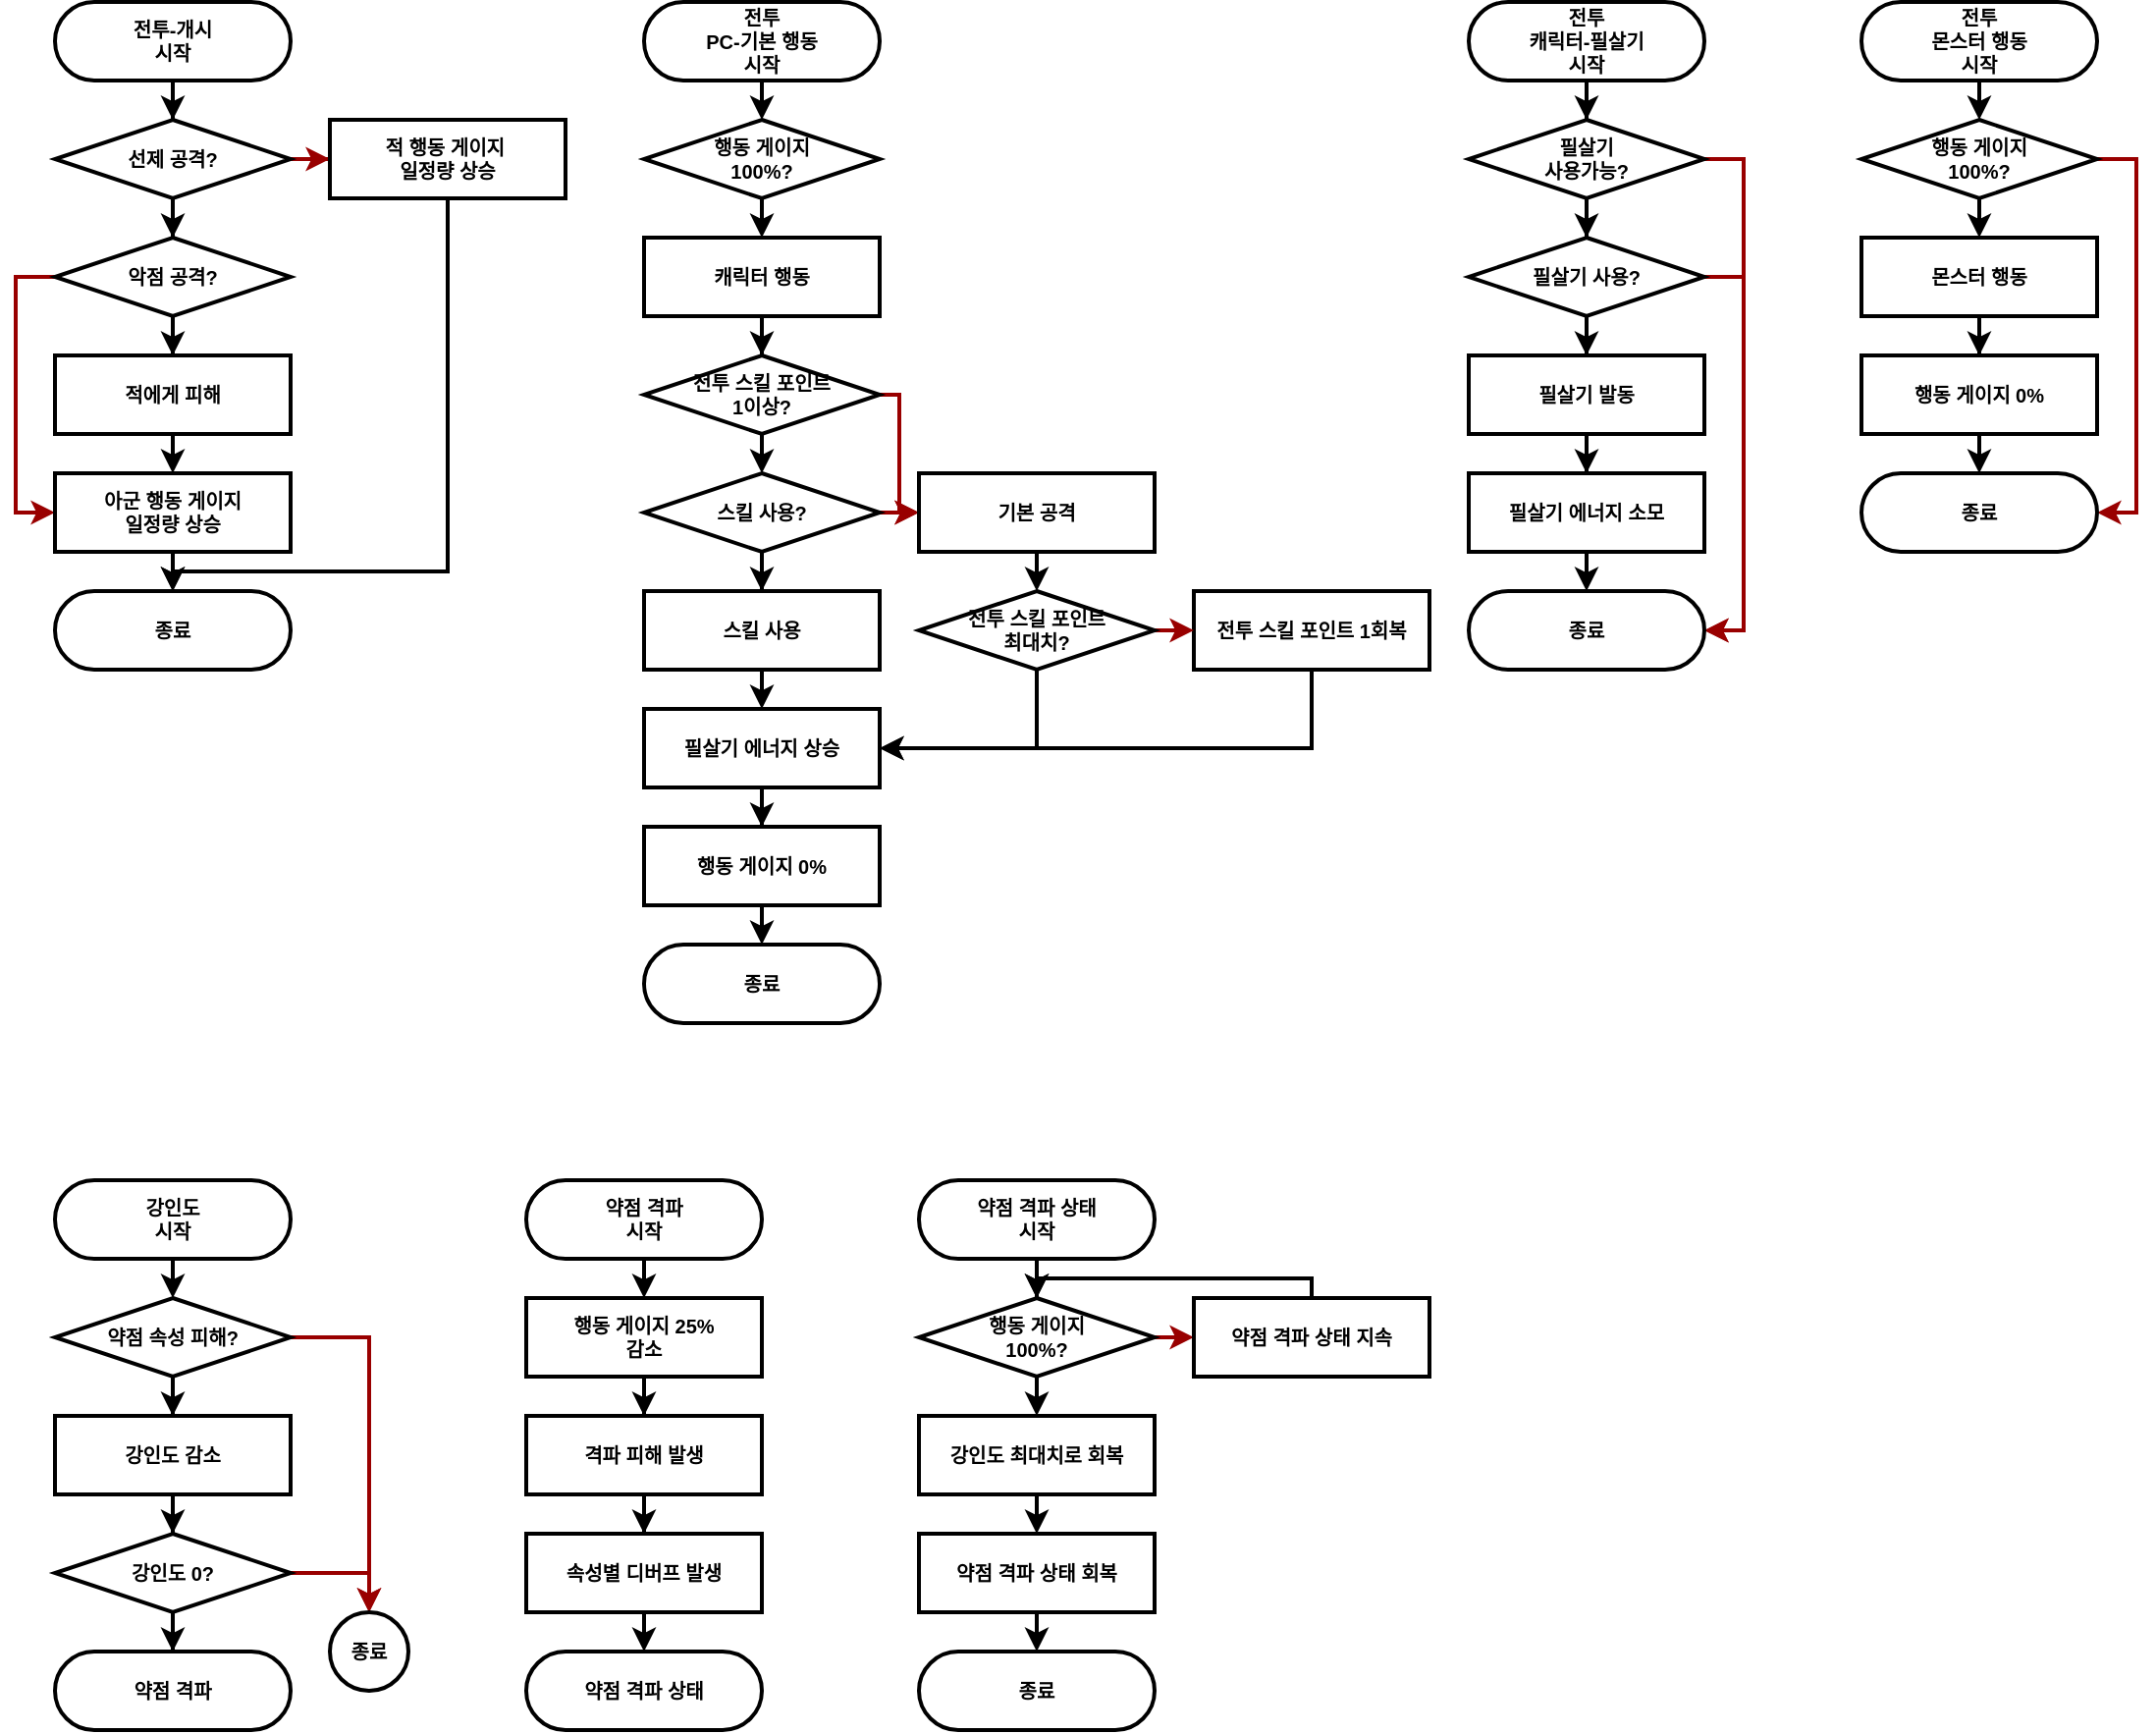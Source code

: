 <mxfile version="24.2.5" type="device">
  <diagram name="페이지-1" id="MwEd6E1gdcDkhidKaNLA">
    <mxGraphModel dx="1434" dy="1941" grid="1" gridSize="10" guides="1" tooltips="1" connect="1" arrows="1" fold="1" page="1" pageScale="1" pageWidth="827" pageHeight="1169" math="0" shadow="0">
      <root>
        <mxCell id="0" />
        <mxCell id="1" parent="0" />
        <mxCell id="18gImQfeWQ34hZyEtN6l-5" style="edgeStyle=orthogonalEdgeStyle;rounded=0;orthogonalLoop=1;jettySize=auto;html=1;exitX=0.5;exitY=1;exitDx=0;exitDy=0;strokeWidth=2;fontSize=10;fontStyle=1" edge="1" parent="1" source="18gImQfeWQ34hZyEtN6l-1" target="18gImQfeWQ34hZyEtN6l-2">
          <mxGeometry relative="1" as="geometry" />
        </mxCell>
        <mxCell id="18gImQfeWQ34hZyEtN6l-1" value="전투-개시&lt;div style=&quot;font-size: 10px;&quot;&gt;&lt;span style=&quot;background-color: initial; font-size: 10px;&quot;&gt;시작&lt;/span&gt;&lt;/div&gt;" style="rounded=1;whiteSpace=wrap;html=1;arcSize=50;strokeWidth=2;fontSize=10;fontStyle=1" vertex="1" parent="1">
          <mxGeometry x="40" width="120" height="40" as="geometry" />
        </mxCell>
        <mxCell id="18gImQfeWQ34hZyEtN6l-6" style="edgeStyle=orthogonalEdgeStyle;rounded=0;orthogonalLoop=1;jettySize=auto;html=1;exitX=0.5;exitY=1;exitDx=0;exitDy=0;strokeWidth=2;fontSize=10;fontStyle=1" edge="1" parent="1" source="18gImQfeWQ34hZyEtN6l-2" target="18gImQfeWQ34hZyEtN6l-3">
          <mxGeometry relative="1" as="geometry" />
        </mxCell>
        <mxCell id="18gImQfeWQ34hZyEtN6l-7" style="edgeStyle=orthogonalEdgeStyle;rounded=0;orthogonalLoop=1;jettySize=auto;html=1;exitX=1;exitY=0.5;exitDx=0;exitDy=0;strokeColor=#990000;strokeWidth=2;fontSize=10;fontStyle=1" edge="1" parent="1" source="18gImQfeWQ34hZyEtN6l-2" target="18gImQfeWQ34hZyEtN6l-4">
          <mxGeometry relative="1" as="geometry" />
        </mxCell>
        <mxCell id="18gImQfeWQ34hZyEtN6l-2" value="선제 공격?" style="rhombus;whiteSpace=wrap;html=1;strokeWidth=2;fontSize=10;fontStyle=1" vertex="1" parent="1">
          <mxGeometry x="40" y="60" width="120" height="40" as="geometry" />
        </mxCell>
        <mxCell id="18gImQfeWQ34hZyEtN6l-9" style="edgeStyle=orthogonalEdgeStyle;rounded=0;orthogonalLoop=1;jettySize=auto;html=1;exitX=0.5;exitY=1;exitDx=0;exitDy=0;strokeWidth=2;fontSize=10;fontStyle=1" edge="1" parent="1" source="18gImQfeWQ34hZyEtN6l-3" target="18gImQfeWQ34hZyEtN6l-8">
          <mxGeometry relative="1" as="geometry" />
        </mxCell>
        <mxCell id="18gImQfeWQ34hZyEtN6l-12" style="edgeStyle=orthogonalEdgeStyle;rounded=0;orthogonalLoop=1;jettySize=auto;html=1;exitX=0;exitY=0.5;exitDx=0;exitDy=0;entryX=0;entryY=0.5;entryDx=0;entryDy=0;strokeColor=#990000;strokeWidth=2;fontSize=10;fontStyle=1" edge="1" parent="1" source="18gImQfeWQ34hZyEtN6l-3" target="18gImQfeWQ34hZyEtN6l-10">
          <mxGeometry relative="1" as="geometry" />
        </mxCell>
        <mxCell id="18gImQfeWQ34hZyEtN6l-3" value="악점 공격?" style="rhombus;whiteSpace=wrap;html=1;strokeWidth=2;fontSize=10;fontStyle=1" vertex="1" parent="1">
          <mxGeometry x="40" y="120" width="120" height="40" as="geometry" />
        </mxCell>
        <mxCell id="18gImQfeWQ34hZyEtN6l-14" style="edgeStyle=orthogonalEdgeStyle;rounded=0;orthogonalLoop=1;jettySize=auto;html=1;exitX=0.5;exitY=1;exitDx=0;exitDy=0;entryX=0.5;entryY=0;entryDx=0;entryDy=0;strokeWidth=2;fontSize=10;fontStyle=1" edge="1" parent="1" source="18gImQfeWQ34hZyEtN6l-4" target="18gImQfeWQ34hZyEtN6l-13">
          <mxGeometry relative="1" as="geometry">
            <Array as="points">
              <mxPoint x="240" y="290" />
              <mxPoint x="100" y="290" />
            </Array>
          </mxGeometry>
        </mxCell>
        <mxCell id="18gImQfeWQ34hZyEtN6l-4" value="적 행동 게이지&amp;nbsp;&lt;div style=&quot;font-size: 10px;&quot;&gt;일정량 상승&lt;/div&gt;" style="rounded=1;whiteSpace=wrap;html=1;arcSize=0;strokeWidth=2;fontSize=10;fontStyle=1" vertex="1" parent="1">
          <mxGeometry x="180" y="60" width="120" height="40" as="geometry" />
        </mxCell>
        <mxCell id="18gImQfeWQ34hZyEtN6l-11" style="edgeStyle=orthogonalEdgeStyle;rounded=0;orthogonalLoop=1;jettySize=auto;html=1;exitX=0.5;exitY=1;exitDx=0;exitDy=0;entryX=0.5;entryY=0;entryDx=0;entryDy=0;strokeWidth=2;fontSize=10;fontStyle=1" edge="1" parent="1" source="18gImQfeWQ34hZyEtN6l-8" target="18gImQfeWQ34hZyEtN6l-10">
          <mxGeometry relative="1" as="geometry" />
        </mxCell>
        <mxCell id="18gImQfeWQ34hZyEtN6l-8" value="적에게 피해" style="rounded=1;whiteSpace=wrap;html=1;arcSize=0;strokeWidth=2;fontSize=10;fontStyle=1" vertex="1" parent="1">
          <mxGeometry x="40" y="180" width="120" height="40" as="geometry" />
        </mxCell>
        <mxCell id="18gImQfeWQ34hZyEtN6l-15" style="edgeStyle=orthogonalEdgeStyle;rounded=0;orthogonalLoop=1;jettySize=auto;html=1;exitX=0.5;exitY=1;exitDx=0;exitDy=0;entryX=0.5;entryY=0;entryDx=0;entryDy=0;strokeWidth=2;fontSize=10;fontStyle=1" edge="1" parent="1" source="18gImQfeWQ34hZyEtN6l-10" target="18gImQfeWQ34hZyEtN6l-13">
          <mxGeometry relative="1" as="geometry" />
        </mxCell>
        <mxCell id="18gImQfeWQ34hZyEtN6l-10" value="아군 행동 게이지&lt;div style=&quot;font-size: 10px;&quot;&gt;일정량 상승&lt;/div&gt;" style="rounded=1;whiteSpace=wrap;html=1;arcSize=0;strokeWidth=2;fontSize=10;fontStyle=1" vertex="1" parent="1">
          <mxGeometry x="40" y="240" width="120" height="40" as="geometry" />
        </mxCell>
        <mxCell id="18gImQfeWQ34hZyEtN6l-13" value="&lt;span style=&quot;background-color: initial; font-size: 10px;&quot;&gt;종료&lt;/span&gt;" style="rounded=1;whiteSpace=wrap;html=1;arcSize=50;strokeWidth=2;fontSize=10;fontStyle=1" vertex="1" parent="1">
          <mxGeometry x="40" y="300" width="120" height="40" as="geometry" />
        </mxCell>
        <mxCell id="18gImQfeWQ34hZyEtN6l-22" style="edgeStyle=orthogonalEdgeStyle;rounded=0;orthogonalLoop=1;jettySize=auto;html=1;exitX=0.5;exitY=1;exitDx=0;exitDy=0;entryX=0.5;entryY=0;entryDx=0;entryDy=0;strokeWidth=2;fontSize=10;fontStyle=1" edge="1" parent="1" source="18gImQfeWQ34hZyEtN6l-16" target="18gImQfeWQ34hZyEtN6l-17">
          <mxGeometry relative="1" as="geometry" />
        </mxCell>
        <mxCell id="18gImQfeWQ34hZyEtN6l-16" value="전투&lt;div style=&quot;font-size: 10px;&quot;&gt;PC-기본 행동&lt;div style=&quot;font-size: 10px;&quot;&gt;시작&lt;/div&gt;&lt;/div&gt;" style="rounded=1;whiteSpace=wrap;html=1;arcSize=50;strokeWidth=2;fontSize=10;fontStyle=1" vertex="1" parent="1">
          <mxGeometry x="340" width="120" height="40" as="geometry" />
        </mxCell>
        <mxCell id="18gImQfeWQ34hZyEtN6l-21" style="edgeStyle=orthogonalEdgeStyle;rounded=0;orthogonalLoop=1;jettySize=auto;html=1;exitX=0.5;exitY=1;exitDx=0;exitDy=0;entryX=0.5;entryY=0;entryDx=0;entryDy=0;strokeWidth=2;fontSize=10;fontStyle=1" edge="1" parent="1" source="18gImQfeWQ34hZyEtN6l-17" target="18gImQfeWQ34hZyEtN6l-19">
          <mxGeometry relative="1" as="geometry" />
        </mxCell>
        <mxCell id="18gImQfeWQ34hZyEtN6l-17" value="행동 게이지&lt;div style=&quot;font-size: 10px;&quot;&gt;100%?&lt;/div&gt;" style="rhombus;whiteSpace=wrap;html=1;strokeWidth=2;fontSize=10;fontStyle=1" vertex="1" parent="1">
          <mxGeometry x="340" y="60" width="120" height="40" as="geometry" />
        </mxCell>
        <mxCell id="18gImQfeWQ34hZyEtN6l-29" style="edgeStyle=orthogonalEdgeStyle;rounded=0;orthogonalLoop=1;jettySize=auto;html=1;exitX=0.5;exitY=1;exitDx=0;exitDy=0;strokeWidth=2;fontSize=10;fontStyle=1" edge="1" parent="1" source="18gImQfeWQ34hZyEtN6l-19" target="18gImQfeWQ34hZyEtN6l-27">
          <mxGeometry relative="1" as="geometry" />
        </mxCell>
        <mxCell id="18gImQfeWQ34hZyEtN6l-19" value="캐릭터 행동" style="rounded=1;whiteSpace=wrap;html=1;arcSize=0;strokeWidth=2;fontSize=10;fontStyle=1" vertex="1" parent="1">
          <mxGeometry x="340" y="120" width="120" height="40" as="geometry" />
        </mxCell>
        <mxCell id="18gImQfeWQ34hZyEtN6l-47" style="edgeStyle=orthogonalEdgeStyle;rounded=0;orthogonalLoop=1;jettySize=auto;html=1;exitX=0.5;exitY=1;exitDx=0;exitDy=0;strokeWidth=2;fontSize=10;fontStyle=1" edge="1" parent="1" source="18gImQfeWQ34hZyEtN6l-25" target="18gImQfeWQ34hZyEtN6l-45">
          <mxGeometry relative="1" as="geometry" />
        </mxCell>
        <mxCell id="18gImQfeWQ34hZyEtN6l-53" style="edgeStyle=orthogonalEdgeStyle;rounded=0;orthogonalLoop=1;jettySize=auto;html=1;exitX=1;exitY=0.5;exitDx=0;exitDy=0;entryX=1;entryY=0.5;entryDx=0;entryDy=0;strokeColor=#990000;strokeWidth=2;fontSize=10;fontStyle=1" edge="1" parent="1" source="18gImQfeWQ34hZyEtN6l-25" target="18gImQfeWQ34hZyEtN6l-52">
          <mxGeometry relative="1" as="geometry" />
        </mxCell>
        <mxCell id="18gImQfeWQ34hZyEtN6l-25" value="필살기&lt;div style=&quot;font-size: 10px;&quot;&gt;사용가능?&lt;/div&gt;" style="rhombus;whiteSpace=wrap;html=1;strokeWidth=2;fontSize=10;fontStyle=1" vertex="1" parent="1">
          <mxGeometry x="760" y="60" width="120" height="40" as="geometry" />
        </mxCell>
        <mxCell id="18gImQfeWQ34hZyEtN6l-31" style="edgeStyle=orthogonalEdgeStyle;rounded=0;orthogonalLoop=1;jettySize=auto;html=1;exitX=0.5;exitY=1;exitDx=0;exitDy=0;entryX=0.5;entryY=0;entryDx=0;entryDy=0;strokeWidth=2;fontSize=10;fontStyle=1" edge="1" parent="1" source="18gImQfeWQ34hZyEtN6l-27" target="18gImQfeWQ34hZyEtN6l-30">
          <mxGeometry relative="1" as="geometry" />
        </mxCell>
        <mxCell id="18gImQfeWQ34hZyEtN6l-36" style="edgeStyle=orthogonalEdgeStyle;rounded=0;orthogonalLoop=1;jettySize=auto;html=1;exitX=1;exitY=0.5;exitDx=0;exitDy=0;entryX=0;entryY=0.5;entryDx=0;entryDy=0;strokeColor=#990000;strokeWidth=2;fontSize=10;fontStyle=1" edge="1" parent="1" source="18gImQfeWQ34hZyEtN6l-27" target="18gImQfeWQ34hZyEtN6l-33">
          <mxGeometry relative="1" as="geometry">
            <Array as="points">
              <mxPoint x="470" y="200" />
              <mxPoint x="470" y="260" />
            </Array>
          </mxGeometry>
        </mxCell>
        <mxCell id="18gImQfeWQ34hZyEtN6l-27" value="전투 스킬 포인트&lt;div style=&quot;font-size: 10px;&quot;&gt;1이상?&lt;/div&gt;" style="rhombus;whiteSpace=wrap;html=1;strokeWidth=2;fontSize=10;fontStyle=1" vertex="1" parent="1">
          <mxGeometry x="340" y="180" width="120" height="40" as="geometry" />
        </mxCell>
        <mxCell id="18gImQfeWQ34hZyEtN6l-35" style="edgeStyle=orthogonalEdgeStyle;rounded=0;orthogonalLoop=1;jettySize=auto;html=1;exitX=0.5;exitY=1;exitDx=0;exitDy=0;strokeWidth=2;fontSize=10;fontStyle=1" edge="1" parent="1" source="18gImQfeWQ34hZyEtN6l-30" target="18gImQfeWQ34hZyEtN6l-34">
          <mxGeometry relative="1" as="geometry" />
        </mxCell>
        <mxCell id="18gImQfeWQ34hZyEtN6l-100" style="edgeStyle=orthogonalEdgeStyle;rounded=0;orthogonalLoop=1;jettySize=auto;html=1;exitX=1;exitY=0.5;exitDx=0;exitDy=0;entryX=0;entryY=0.5;entryDx=0;entryDy=0;strokeWidth=2;strokeColor=#990000;" edge="1" parent="1" source="18gImQfeWQ34hZyEtN6l-30" target="18gImQfeWQ34hZyEtN6l-33">
          <mxGeometry relative="1" as="geometry" />
        </mxCell>
        <mxCell id="18gImQfeWQ34hZyEtN6l-30" value="스킬 사용?" style="rhombus;whiteSpace=wrap;html=1;strokeWidth=2;fontSize=10;fontStyle=1" vertex="1" parent="1">
          <mxGeometry x="340" y="240" width="120" height="40" as="geometry" />
        </mxCell>
        <mxCell id="18gImQfeWQ34hZyEtN6l-41" style="edgeStyle=orthogonalEdgeStyle;rounded=0;orthogonalLoop=1;jettySize=auto;html=1;exitX=0.5;exitY=1;exitDx=0;exitDy=0;entryX=0.5;entryY=0;entryDx=0;entryDy=0;strokeWidth=2;fontSize=10;fontStyle=1" edge="1" parent="1" source="18gImQfeWQ34hZyEtN6l-33" target="18gImQfeWQ34hZyEtN6l-98">
          <mxGeometry relative="1" as="geometry" />
        </mxCell>
        <mxCell id="18gImQfeWQ34hZyEtN6l-33" value="기본 공격" style="rounded=1;whiteSpace=wrap;html=1;arcSize=0;strokeWidth=2;fontSize=10;fontStyle=1" vertex="1" parent="1">
          <mxGeometry x="480" y="240" width="120" height="40" as="geometry" />
        </mxCell>
        <mxCell id="18gImQfeWQ34hZyEtN6l-40" style="edgeStyle=orthogonalEdgeStyle;rounded=0;orthogonalLoop=1;jettySize=auto;html=1;exitX=0.5;exitY=1;exitDx=0;exitDy=0;strokeWidth=2;fontSize=10;fontStyle=1;entryX=0.5;entryY=0;entryDx=0;entryDy=0;" edge="1" parent="1" source="18gImQfeWQ34hZyEtN6l-34" target="18gImQfeWQ34hZyEtN6l-104">
          <mxGeometry relative="1" as="geometry" />
        </mxCell>
        <mxCell id="18gImQfeWQ34hZyEtN6l-34" value="스킬 사용" style="rounded=1;whiteSpace=wrap;html=1;arcSize=0;strokeWidth=2;fontSize=10;fontStyle=1" vertex="1" parent="1">
          <mxGeometry x="340" y="300" width="120" height="40" as="geometry" />
        </mxCell>
        <mxCell id="18gImQfeWQ34hZyEtN6l-43" style="edgeStyle=orthogonalEdgeStyle;rounded=0;orthogonalLoop=1;jettySize=auto;html=1;exitX=0.5;exitY=1;exitDx=0;exitDy=0;entryX=0.5;entryY=0;entryDx=0;entryDy=0;strokeWidth=2;fontSize=10;fontStyle=1" edge="1" parent="1" source="18gImQfeWQ34hZyEtN6l-39" target="18gImQfeWQ34hZyEtN6l-42">
          <mxGeometry relative="1" as="geometry" />
        </mxCell>
        <mxCell id="18gImQfeWQ34hZyEtN6l-39" value="행동 게이지 0%" style="rounded=1;whiteSpace=wrap;html=1;arcSize=0;strokeWidth=2;fontSize=10;fontStyle=1" vertex="1" parent="1">
          <mxGeometry x="340" y="420" width="120" height="40" as="geometry" />
        </mxCell>
        <mxCell id="18gImQfeWQ34hZyEtN6l-42" value="&lt;span style=&quot;background-color: initial; font-size: 10px;&quot;&gt;종료&lt;/span&gt;" style="rounded=1;whiteSpace=wrap;html=1;arcSize=50;strokeWidth=2;fontSize=10;fontStyle=1" vertex="1" parent="1">
          <mxGeometry x="340" y="480" width="120" height="40" as="geometry" />
        </mxCell>
        <mxCell id="18gImQfeWQ34hZyEtN6l-46" style="edgeStyle=orthogonalEdgeStyle;rounded=0;orthogonalLoop=1;jettySize=auto;html=1;exitX=0.5;exitY=1;exitDx=0;exitDy=0;strokeWidth=2;fontSize=10;fontStyle=1" edge="1" parent="1" source="18gImQfeWQ34hZyEtN6l-44" target="18gImQfeWQ34hZyEtN6l-25">
          <mxGeometry relative="1" as="geometry" />
        </mxCell>
        <mxCell id="18gImQfeWQ34hZyEtN6l-44" value="전투&lt;div style=&quot;font-size: 10px;&quot;&gt;캐릭터-필살기&lt;div style=&quot;font-size: 10px;&quot;&gt;시작&lt;/div&gt;&lt;/div&gt;" style="rounded=1;whiteSpace=wrap;html=1;arcSize=50;strokeWidth=2;fontSize=10;fontStyle=1" vertex="1" parent="1">
          <mxGeometry x="760" width="120" height="40" as="geometry" />
        </mxCell>
        <mxCell id="18gImQfeWQ34hZyEtN6l-50" style="edgeStyle=orthogonalEdgeStyle;rounded=0;orthogonalLoop=1;jettySize=auto;html=1;exitX=0.5;exitY=1;exitDx=0;exitDy=0;strokeWidth=2;fontSize=10;fontStyle=1" edge="1" parent="1" source="18gImQfeWQ34hZyEtN6l-45" target="18gImQfeWQ34hZyEtN6l-48">
          <mxGeometry relative="1" as="geometry" />
        </mxCell>
        <mxCell id="18gImQfeWQ34hZyEtN6l-54" style="edgeStyle=orthogonalEdgeStyle;rounded=0;orthogonalLoop=1;jettySize=auto;html=1;exitX=1;exitY=0.5;exitDx=0;exitDy=0;entryX=1;entryY=0.5;entryDx=0;entryDy=0;strokeColor=#990000;strokeWidth=2;fontSize=10;fontStyle=1" edge="1" parent="1" source="18gImQfeWQ34hZyEtN6l-45" target="18gImQfeWQ34hZyEtN6l-52">
          <mxGeometry relative="1" as="geometry" />
        </mxCell>
        <mxCell id="18gImQfeWQ34hZyEtN6l-45" value="필살기 사용?" style="rhombus;whiteSpace=wrap;html=1;strokeWidth=2;fontSize=10;fontStyle=1" vertex="1" parent="1">
          <mxGeometry x="760" y="120" width="120" height="40" as="geometry" />
        </mxCell>
        <mxCell id="18gImQfeWQ34hZyEtN6l-51" style="edgeStyle=orthogonalEdgeStyle;rounded=0;orthogonalLoop=1;jettySize=auto;html=1;exitX=0.5;exitY=1;exitDx=0;exitDy=0;strokeWidth=2;fontSize=10;fontStyle=1" edge="1" parent="1" source="18gImQfeWQ34hZyEtN6l-48" target="18gImQfeWQ34hZyEtN6l-49">
          <mxGeometry relative="1" as="geometry" />
        </mxCell>
        <mxCell id="18gImQfeWQ34hZyEtN6l-48" value="필살기 발동" style="rounded=1;whiteSpace=wrap;html=1;arcSize=0;strokeWidth=2;fontSize=10;fontStyle=1" vertex="1" parent="1">
          <mxGeometry x="760" y="180" width="120" height="40" as="geometry" />
        </mxCell>
        <mxCell id="18gImQfeWQ34hZyEtN6l-55" style="edgeStyle=orthogonalEdgeStyle;rounded=0;orthogonalLoop=1;jettySize=auto;html=1;exitX=0.5;exitY=1;exitDx=0;exitDy=0;entryX=0.5;entryY=0;entryDx=0;entryDy=0;strokeWidth=2;fontSize=10;fontStyle=1" edge="1" parent="1" source="18gImQfeWQ34hZyEtN6l-49" target="18gImQfeWQ34hZyEtN6l-52">
          <mxGeometry relative="1" as="geometry" />
        </mxCell>
        <mxCell id="18gImQfeWQ34hZyEtN6l-49" value="필살기 에너지 소모" style="rounded=1;whiteSpace=wrap;html=1;arcSize=0;strokeWidth=2;fontSize=10;fontStyle=1" vertex="1" parent="1">
          <mxGeometry x="760" y="240" width="120" height="40" as="geometry" />
        </mxCell>
        <mxCell id="18gImQfeWQ34hZyEtN6l-52" value="&lt;span style=&quot;background-color: initial; font-size: 10px;&quot;&gt;종료&lt;/span&gt;" style="rounded=1;whiteSpace=wrap;html=1;arcSize=50;strokeWidth=2;fontSize=10;fontStyle=1" vertex="1" parent="1">
          <mxGeometry x="760" y="300" width="120" height="40" as="geometry" />
        </mxCell>
        <mxCell id="18gImQfeWQ34hZyEtN6l-84" style="edgeStyle=orthogonalEdgeStyle;rounded=0;orthogonalLoop=1;jettySize=auto;html=1;exitX=0.5;exitY=1;exitDx=0;exitDy=0;strokeWidth=2;fontSize=10;fontStyle=1" edge="1" parent="1" source="18gImQfeWQ34hZyEtN6l-56" target="18gImQfeWQ34hZyEtN6l-82">
          <mxGeometry relative="1" as="geometry" />
        </mxCell>
        <mxCell id="18gImQfeWQ34hZyEtN6l-56" value="약점 격파 상태&lt;div style=&quot;font-size: 10px;&quot;&gt;시작&lt;/div&gt;" style="rounded=1;whiteSpace=wrap;html=1;arcSize=50;strokeWidth=2;fontSize=10;fontStyle=1" vertex="1" parent="1">
          <mxGeometry x="480" y="600" width="120" height="40" as="geometry" />
        </mxCell>
        <mxCell id="18gImQfeWQ34hZyEtN6l-59" style="edgeStyle=orthogonalEdgeStyle;rounded=0;orthogonalLoop=1;jettySize=auto;html=1;exitX=0.5;exitY=1;exitDx=0;exitDy=0;entryX=0.5;entryY=0;entryDx=0;entryDy=0;strokeWidth=2;fontSize=10;fontStyle=1" edge="1" parent="1" source="18gImQfeWQ34hZyEtN6l-57" target="18gImQfeWQ34hZyEtN6l-58">
          <mxGeometry relative="1" as="geometry" />
        </mxCell>
        <mxCell id="18gImQfeWQ34hZyEtN6l-57" value="강인도&lt;div style=&quot;font-size: 10px;&quot;&gt;&lt;span style=&quot;background-color: initial; font-size: 10px;&quot;&gt;시작&lt;/span&gt;&lt;/div&gt;" style="rounded=1;whiteSpace=wrap;html=1;arcSize=50;strokeWidth=2;fontSize=10;fontStyle=1" vertex="1" parent="1">
          <mxGeometry x="40" y="600" width="120" height="40" as="geometry" />
        </mxCell>
        <mxCell id="18gImQfeWQ34hZyEtN6l-61" style="edgeStyle=orthogonalEdgeStyle;rounded=0;orthogonalLoop=1;jettySize=auto;html=1;exitX=0.5;exitY=1;exitDx=0;exitDy=0;strokeWidth=2;fontSize=10;fontStyle=1" edge="1" parent="1" source="18gImQfeWQ34hZyEtN6l-58" target="18gImQfeWQ34hZyEtN6l-60">
          <mxGeometry relative="1" as="geometry" />
        </mxCell>
        <mxCell id="18gImQfeWQ34hZyEtN6l-78" style="edgeStyle=orthogonalEdgeStyle;rounded=0;orthogonalLoop=1;jettySize=auto;html=1;exitX=1;exitY=0.5;exitDx=0;exitDy=0;entryX=0.5;entryY=0;entryDx=0;entryDy=0;strokeColor=#990000;strokeWidth=2;fontSize=10;fontStyle=1" edge="1" parent="1" source="18gImQfeWQ34hZyEtN6l-58" target="18gImQfeWQ34hZyEtN6l-76">
          <mxGeometry relative="1" as="geometry" />
        </mxCell>
        <mxCell id="18gImQfeWQ34hZyEtN6l-58" value="약점 속성 피해?" style="rhombus;whiteSpace=wrap;html=1;strokeWidth=2;fontSize=10;fontStyle=1" vertex="1" parent="1">
          <mxGeometry x="40" y="660" width="120" height="40" as="geometry" />
        </mxCell>
        <mxCell id="18gImQfeWQ34hZyEtN6l-64" style="edgeStyle=orthogonalEdgeStyle;rounded=0;orthogonalLoop=1;jettySize=auto;html=1;exitX=0.5;exitY=1;exitDx=0;exitDy=0;strokeWidth=2;fontSize=10;fontStyle=1" edge="1" parent="1" source="18gImQfeWQ34hZyEtN6l-60" target="18gImQfeWQ34hZyEtN6l-62">
          <mxGeometry relative="1" as="geometry" />
        </mxCell>
        <mxCell id="18gImQfeWQ34hZyEtN6l-60" value="강인도 감소" style="rounded=1;whiteSpace=wrap;html=1;arcSize=0;strokeWidth=2;fontSize=10;fontStyle=1" vertex="1" parent="1">
          <mxGeometry x="40" y="720" width="120" height="40" as="geometry" />
        </mxCell>
        <mxCell id="18gImQfeWQ34hZyEtN6l-75" style="edgeStyle=orthogonalEdgeStyle;rounded=0;orthogonalLoop=1;jettySize=auto;html=1;exitX=0.5;exitY=1;exitDx=0;exitDy=0;strokeWidth=2;fontSize=10;fontStyle=1" edge="1" parent="1" source="18gImQfeWQ34hZyEtN6l-62" target="18gImQfeWQ34hZyEtN6l-74">
          <mxGeometry relative="1" as="geometry" />
        </mxCell>
        <mxCell id="18gImQfeWQ34hZyEtN6l-79" style="edgeStyle=orthogonalEdgeStyle;rounded=0;orthogonalLoop=1;jettySize=auto;html=1;exitX=1;exitY=0.5;exitDx=0;exitDy=0;entryX=0.5;entryY=0;entryDx=0;entryDy=0;strokeColor=#990000;strokeWidth=2;fontSize=10;fontStyle=1" edge="1" parent="1" source="18gImQfeWQ34hZyEtN6l-62" target="18gImQfeWQ34hZyEtN6l-76">
          <mxGeometry relative="1" as="geometry" />
        </mxCell>
        <mxCell id="18gImQfeWQ34hZyEtN6l-62" value="강인도 0?" style="rhombus;whiteSpace=wrap;html=1;strokeWidth=2;fontSize=10;fontStyle=1" vertex="1" parent="1">
          <mxGeometry x="40" y="780" width="120" height="40" as="geometry" />
        </mxCell>
        <mxCell id="18gImQfeWQ34hZyEtN6l-71" style="edgeStyle=orthogonalEdgeStyle;rounded=0;orthogonalLoop=1;jettySize=auto;html=1;exitX=0.5;exitY=1;exitDx=0;exitDy=0;strokeWidth=2;fontSize=10;fontStyle=1" edge="1" parent="1" source="18gImQfeWQ34hZyEtN6l-65" target="18gImQfeWQ34hZyEtN6l-66">
          <mxGeometry relative="1" as="geometry" />
        </mxCell>
        <mxCell id="18gImQfeWQ34hZyEtN6l-65" value="행동 게이지 25%&lt;div style=&quot;font-size: 10px;&quot;&gt;감소&lt;/div&gt;" style="rounded=1;whiteSpace=wrap;html=1;arcSize=0;strokeWidth=2;fontSize=10;fontStyle=1" vertex="1" parent="1">
          <mxGeometry x="280" y="660" width="120" height="40" as="geometry" />
        </mxCell>
        <mxCell id="18gImQfeWQ34hZyEtN6l-72" style="edgeStyle=orthogonalEdgeStyle;rounded=0;orthogonalLoop=1;jettySize=auto;html=1;exitX=0.5;exitY=1;exitDx=0;exitDy=0;strokeWidth=2;fontSize=10;fontStyle=1" edge="1" parent="1" source="18gImQfeWQ34hZyEtN6l-66" target="18gImQfeWQ34hZyEtN6l-67">
          <mxGeometry relative="1" as="geometry" />
        </mxCell>
        <mxCell id="18gImQfeWQ34hZyEtN6l-66" value="격파 피해 발생" style="rounded=1;whiteSpace=wrap;html=1;arcSize=0;strokeWidth=2;fontSize=10;fontStyle=1" vertex="1" parent="1">
          <mxGeometry x="280" y="720" width="120" height="40" as="geometry" />
        </mxCell>
        <mxCell id="18gImQfeWQ34hZyEtN6l-89" style="edgeStyle=orthogonalEdgeStyle;rounded=0;orthogonalLoop=1;jettySize=auto;html=1;exitX=0.5;exitY=1;exitDx=0;exitDy=0;entryX=0.5;entryY=0;entryDx=0;entryDy=0;strokeWidth=2;fontSize=10;fontStyle=1" edge="1" parent="1" source="18gImQfeWQ34hZyEtN6l-67" target="18gImQfeWQ34hZyEtN6l-80">
          <mxGeometry relative="1" as="geometry" />
        </mxCell>
        <mxCell id="18gImQfeWQ34hZyEtN6l-67" value="속성별 디버프 발생" style="rounded=1;whiteSpace=wrap;html=1;arcSize=0;strokeWidth=2;fontSize=10;fontStyle=1" vertex="1" parent="1">
          <mxGeometry x="280" y="780" width="120" height="40" as="geometry" />
        </mxCell>
        <mxCell id="18gImQfeWQ34hZyEtN6l-70" style="edgeStyle=orthogonalEdgeStyle;rounded=0;orthogonalLoop=1;jettySize=auto;html=1;exitX=0.5;exitY=1;exitDx=0;exitDy=0;entryX=0.5;entryY=0;entryDx=0;entryDy=0;strokeWidth=2;fontSize=10;fontStyle=1" edge="1" parent="1" source="18gImQfeWQ34hZyEtN6l-69" target="18gImQfeWQ34hZyEtN6l-65">
          <mxGeometry relative="1" as="geometry" />
        </mxCell>
        <mxCell id="18gImQfeWQ34hZyEtN6l-69" value="약점 격파&lt;div style=&quot;font-size: 10px;&quot;&gt;시작&lt;/div&gt;" style="rounded=1;whiteSpace=wrap;html=1;arcSize=50;strokeWidth=2;fontSize=10;fontStyle=1" vertex="1" parent="1">
          <mxGeometry x="280" y="600" width="120" height="40" as="geometry" />
        </mxCell>
        <mxCell id="18gImQfeWQ34hZyEtN6l-74" value="약점 격파" style="rounded=1;whiteSpace=wrap;html=1;arcSize=50;strokeWidth=2;fontSize=10;fontStyle=1" vertex="1" parent="1">
          <mxGeometry x="40" y="840" width="120" height="40" as="geometry" />
        </mxCell>
        <mxCell id="18gImQfeWQ34hZyEtN6l-76" value="종료" style="rounded=1;whiteSpace=wrap;html=1;arcSize=50;strokeWidth=2;fontSize=10;fontStyle=1" vertex="1" parent="1">
          <mxGeometry x="180" y="820" width="40" height="40" as="geometry" />
        </mxCell>
        <mxCell id="18gImQfeWQ34hZyEtN6l-80" value="약점 격파 상태" style="rounded=1;whiteSpace=wrap;html=1;arcSize=50;strokeWidth=2;fontSize=10;fontStyle=1" vertex="1" parent="1">
          <mxGeometry x="280" y="840" width="120" height="40" as="geometry" />
        </mxCell>
        <mxCell id="18gImQfeWQ34hZyEtN6l-85" style="edgeStyle=orthogonalEdgeStyle;rounded=0;orthogonalLoop=1;jettySize=auto;html=1;exitX=0.5;exitY=1;exitDx=0;exitDy=0;entryX=0.5;entryY=0;entryDx=0;entryDy=0;strokeWidth=2;fontSize=10;fontStyle=1" edge="1" parent="1" source="18gImQfeWQ34hZyEtN6l-82" target="18gImQfeWQ34hZyEtN6l-94">
          <mxGeometry relative="1" as="geometry" />
        </mxCell>
        <mxCell id="18gImQfeWQ34hZyEtN6l-87" style="edgeStyle=orthogonalEdgeStyle;rounded=0;orthogonalLoop=1;jettySize=auto;html=1;exitX=1;exitY=0.5;exitDx=0;exitDy=0;entryX=0;entryY=0.5;entryDx=0;entryDy=0;strokeColor=#990000;strokeWidth=2;fontSize=10;fontStyle=1" edge="1" parent="1" source="18gImQfeWQ34hZyEtN6l-82" target="18gImQfeWQ34hZyEtN6l-86">
          <mxGeometry relative="1" as="geometry" />
        </mxCell>
        <mxCell id="18gImQfeWQ34hZyEtN6l-82" value="행동 게이지&lt;div style=&quot;font-size: 10px;&quot;&gt;&lt;span style=&quot;background-color: initial; font-size: 10px;&quot;&gt;100%?&lt;/span&gt;&lt;/div&gt;" style="rhombus;whiteSpace=wrap;html=1;strokeWidth=2;fontSize=10;fontStyle=1" vertex="1" parent="1">
          <mxGeometry x="480" y="660" width="120" height="40" as="geometry" />
        </mxCell>
        <mxCell id="18gImQfeWQ34hZyEtN6l-107" style="edgeStyle=orthogonalEdgeStyle;rounded=0;orthogonalLoop=1;jettySize=auto;html=1;exitX=0.5;exitY=1;exitDx=0;exitDy=0;entryX=0.5;entryY=0;entryDx=0;entryDy=0;strokeWidth=2;" edge="1" parent="1" source="18gImQfeWQ34hZyEtN6l-83" target="18gImQfeWQ34hZyEtN6l-88">
          <mxGeometry relative="1" as="geometry" />
        </mxCell>
        <mxCell id="18gImQfeWQ34hZyEtN6l-83" value="약점 격파 상태 회복" style="rounded=1;whiteSpace=wrap;html=1;arcSize=0;strokeWidth=2;fontSize=10;fontStyle=1" vertex="1" parent="1">
          <mxGeometry x="480" y="780" width="120" height="40" as="geometry" />
        </mxCell>
        <mxCell id="18gImQfeWQ34hZyEtN6l-93" style="edgeStyle=orthogonalEdgeStyle;rounded=0;orthogonalLoop=1;jettySize=auto;html=1;exitX=0.5;exitY=0;exitDx=0;exitDy=0;entryX=0.5;entryY=0;entryDx=0;entryDy=0;strokeWidth=2;fontSize=10;fontStyle=1" edge="1" parent="1" source="18gImQfeWQ34hZyEtN6l-86" target="18gImQfeWQ34hZyEtN6l-82">
          <mxGeometry relative="1" as="geometry">
            <Array as="points">
              <mxPoint x="680" y="650" />
              <mxPoint x="540" y="650" />
            </Array>
          </mxGeometry>
        </mxCell>
        <mxCell id="18gImQfeWQ34hZyEtN6l-86" value="약점 격파 상태 지속" style="rounded=1;whiteSpace=wrap;html=1;arcSize=0;strokeWidth=2;fontSize=10;fontStyle=1" vertex="1" parent="1">
          <mxGeometry x="620" y="660" width="120" height="40" as="geometry" />
        </mxCell>
        <mxCell id="18gImQfeWQ34hZyEtN6l-88" value="종료" style="rounded=1;whiteSpace=wrap;html=1;arcSize=50;strokeWidth=2;fontSize=10;fontStyle=1" vertex="1" parent="1">
          <mxGeometry x="480" y="840" width="120" height="40" as="geometry" />
        </mxCell>
        <mxCell id="18gImQfeWQ34hZyEtN6l-95" style="edgeStyle=orthogonalEdgeStyle;rounded=0;orthogonalLoop=1;jettySize=auto;html=1;exitX=0.5;exitY=1;exitDx=0;exitDy=0;strokeWidth=2;entryX=0.5;entryY=0;entryDx=0;entryDy=0;" edge="1" parent="1" source="18gImQfeWQ34hZyEtN6l-94" target="18gImQfeWQ34hZyEtN6l-83">
          <mxGeometry relative="1" as="geometry" />
        </mxCell>
        <mxCell id="18gImQfeWQ34hZyEtN6l-94" value="강인도 최대치로 회복" style="rounded=1;whiteSpace=wrap;html=1;arcSize=0;strokeWidth=2;fontSize=10;fontStyle=1" vertex="1" parent="1">
          <mxGeometry x="480" y="720" width="120" height="40" as="geometry" />
        </mxCell>
        <mxCell id="18gImQfeWQ34hZyEtN6l-102" style="edgeStyle=orthogonalEdgeStyle;rounded=0;orthogonalLoop=1;jettySize=auto;html=1;exitX=0.5;exitY=1;exitDx=0;exitDy=0;entryX=1;entryY=0.5;entryDx=0;entryDy=0;strokeWidth=2;" edge="1" parent="1" source="18gImQfeWQ34hZyEtN6l-97" target="18gImQfeWQ34hZyEtN6l-104">
          <mxGeometry relative="1" as="geometry" />
        </mxCell>
        <mxCell id="18gImQfeWQ34hZyEtN6l-97" value="전투 스킬 포인트 1회복" style="rounded=1;whiteSpace=wrap;html=1;arcSize=0;strokeWidth=2;fontSize=10;fontStyle=1" vertex="1" parent="1">
          <mxGeometry x="620" y="300" width="120" height="40" as="geometry" />
        </mxCell>
        <mxCell id="18gImQfeWQ34hZyEtN6l-99" style="edgeStyle=orthogonalEdgeStyle;rounded=0;orthogonalLoop=1;jettySize=auto;html=1;exitX=1;exitY=0.5;exitDx=0;exitDy=0;entryX=0;entryY=0.5;entryDx=0;entryDy=0;strokeWidth=2;strokeColor=#990000;" edge="1" parent="1" source="18gImQfeWQ34hZyEtN6l-98" target="18gImQfeWQ34hZyEtN6l-97">
          <mxGeometry relative="1" as="geometry" />
        </mxCell>
        <mxCell id="18gImQfeWQ34hZyEtN6l-101" style="edgeStyle=orthogonalEdgeStyle;rounded=0;orthogonalLoop=1;jettySize=auto;html=1;exitX=0.5;exitY=1;exitDx=0;exitDy=0;entryX=1;entryY=0.5;entryDx=0;entryDy=0;strokeWidth=2;" edge="1" parent="1" source="18gImQfeWQ34hZyEtN6l-98" target="18gImQfeWQ34hZyEtN6l-104">
          <mxGeometry relative="1" as="geometry" />
        </mxCell>
        <mxCell id="18gImQfeWQ34hZyEtN6l-98" value="전투 스킬 포인트&lt;div style=&quot;font-size: 10px;&quot;&gt;최대치?&lt;/div&gt;" style="rhombus;whiteSpace=wrap;html=1;strokeWidth=2;fontSize=10;fontStyle=1" vertex="1" parent="1">
          <mxGeometry x="480" y="300" width="120" height="40" as="geometry" />
        </mxCell>
        <mxCell id="18gImQfeWQ34hZyEtN6l-106" style="edgeStyle=orthogonalEdgeStyle;rounded=0;orthogonalLoop=1;jettySize=auto;html=1;exitX=0.5;exitY=1;exitDx=0;exitDy=0;strokeWidth=2;" edge="1" parent="1" source="18gImQfeWQ34hZyEtN6l-104" target="18gImQfeWQ34hZyEtN6l-39">
          <mxGeometry relative="1" as="geometry" />
        </mxCell>
        <mxCell id="18gImQfeWQ34hZyEtN6l-104" value="필살기 에너지 상승" style="rounded=1;whiteSpace=wrap;html=1;arcSize=0;strokeWidth=2;fontSize=10;fontStyle=1" vertex="1" parent="1">
          <mxGeometry x="340" y="360" width="120" height="40" as="geometry" />
        </mxCell>
        <mxCell id="18gImQfeWQ34hZyEtN6l-108" style="edgeStyle=orthogonalEdgeStyle;rounded=0;orthogonalLoop=1;jettySize=auto;html=1;exitX=0.5;exitY=1;exitDx=0;exitDy=0;entryX=0.5;entryY=0;entryDx=0;entryDy=0;strokeWidth=2;fontSize=10;fontStyle=1" edge="1" source="18gImQfeWQ34hZyEtN6l-109" target="18gImQfeWQ34hZyEtN6l-111" parent="1">
          <mxGeometry relative="1" as="geometry" />
        </mxCell>
        <mxCell id="18gImQfeWQ34hZyEtN6l-109" value="전투&lt;div style=&quot;font-size: 10px;&quot;&gt;몬스터 행동&lt;div style=&quot;font-size: 10px;&quot;&gt;시작&lt;/div&gt;&lt;/div&gt;" style="rounded=1;whiteSpace=wrap;html=1;arcSize=50;strokeWidth=2;fontSize=10;fontStyle=1" vertex="1" parent="1">
          <mxGeometry x="960" width="120" height="40" as="geometry" />
        </mxCell>
        <mxCell id="18gImQfeWQ34hZyEtN6l-110" style="edgeStyle=orthogonalEdgeStyle;rounded=0;orthogonalLoop=1;jettySize=auto;html=1;exitX=0.5;exitY=1;exitDx=0;exitDy=0;entryX=0.5;entryY=0;entryDx=0;entryDy=0;strokeWidth=2;fontSize=10;fontStyle=1" edge="1" source="18gImQfeWQ34hZyEtN6l-111" target="18gImQfeWQ34hZyEtN6l-113" parent="1">
          <mxGeometry relative="1" as="geometry" />
        </mxCell>
        <mxCell id="18gImQfeWQ34hZyEtN6l-135" style="edgeStyle=orthogonalEdgeStyle;rounded=0;orthogonalLoop=1;jettySize=auto;html=1;exitX=1;exitY=0.5;exitDx=0;exitDy=0;entryX=1;entryY=0.5;entryDx=0;entryDy=0;strokeWidth=2;strokeColor=#990000;" edge="1" parent="1" source="18gImQfeWQ34hZyEtN6l-111" target="18gImQfeWQ34hZyEtN6l-126">
          <mxGeometry relative="1" as="geometry" />
        </mxCell>
        <mxCell id="18gImQfeWQ34hZyEtN6l-111" value="행동 게이지&lt;div style=&quot;font-size: 10px;&quot;&gt;100%?&lt;/div&gt;" style="rhombus;whiteSpace=wrap;html=1;strokeWidth=2;fontSize=10;fontStyle=1" vertex="1" parent="1">
          <mxGeometry x="960" y="60" width="120" height="40" as="geometry" />
        </mxCell>
        <mxCell id="18gImQfeWQ34hZyEtN6l-112" style="edgeStyle=orthogonalEdgeStyle;rounded=0;orthogonalLoop=1;jettySize=auto;html=1;exitX=0.5;exitY=1;exitDx=0;exitDy=0;strokeWidth=2;fontSize=10;fontStyle=1" edge="1" source="18gImQfeWQ34hZyEtN6l-113" target="18gImQfeWQ34hZyEtN6l-125" parent="1">
          <mxGeometry relative="1" as="geometry">
            <mxPoint x="1020" y="180" as="targetPoint" />
          </mxGeometry>
        </mxCell>
        <mxCell id="18gImQfeWQ34hZyEtN6l-113" value="몬스터 행동" style="rounded=1;whiteSpace=wrap;html=1;arcSize=0;strokeWidth=2;fontSize=10;fontStyle=1" vertex="1" parent="1">
          <mxGeometry x="960" y="120" width="120" height="40" as="geometry" />
        </mxCell>
        <mxCell id="18gImQfeWQ34hZyEtN6l-124" style="edgeStyle=orthogonalEdgeStyle;rounded=0;orthogonalLoop=1;jettySize=auto;html=1;exitX=0.5;exitY=1;exitDx=0;exitDy=0;entryX=0.5;entryY=0;entryDx=0;entryDy=0;strokeWidth=2;fontSize=10;fontStyle=1" edge="1" source="18gImQfeWQ34hZyEtN6l-125" target="18gImQfeWQ34hZyEtN6l-126" parent="1">
          <mxGeometry relative="1" as="geometry" />
        </mxCell>
        <mxCell id="18gImQfeWQ34hZyEtN6l-125" value="행동 게이지 0%" style="rounded=1;whiteSpace=wrap;html=1;arcSize=0;strokeWidth=2;fontSize=10;fontStyle=1" vertex="1" parent="1">
          <mxGeometry x="960" y="180" width="120" height="40" as="geometry" />
        </mxCell>
        <mxCell id="18gImQfeWQ34hZyEtN6l-126" value="&lt;span style=&quot;background-color: initial; font-size: 10px;&quot;&gt;종료&lt;/span&gt;" style="rounded=1;whiteSpace=wrap;html=1;arcSize=50;strokeWidth=2;fontSize=10;fontStyle=1" vertex="1" parent="1">
          <mxGeometry x="960" y="240" width="120" height="40" as="geometry" />
        </mxCell>
      </root>
    </mxGraphModel>
  </diagram>
</mxfile>
